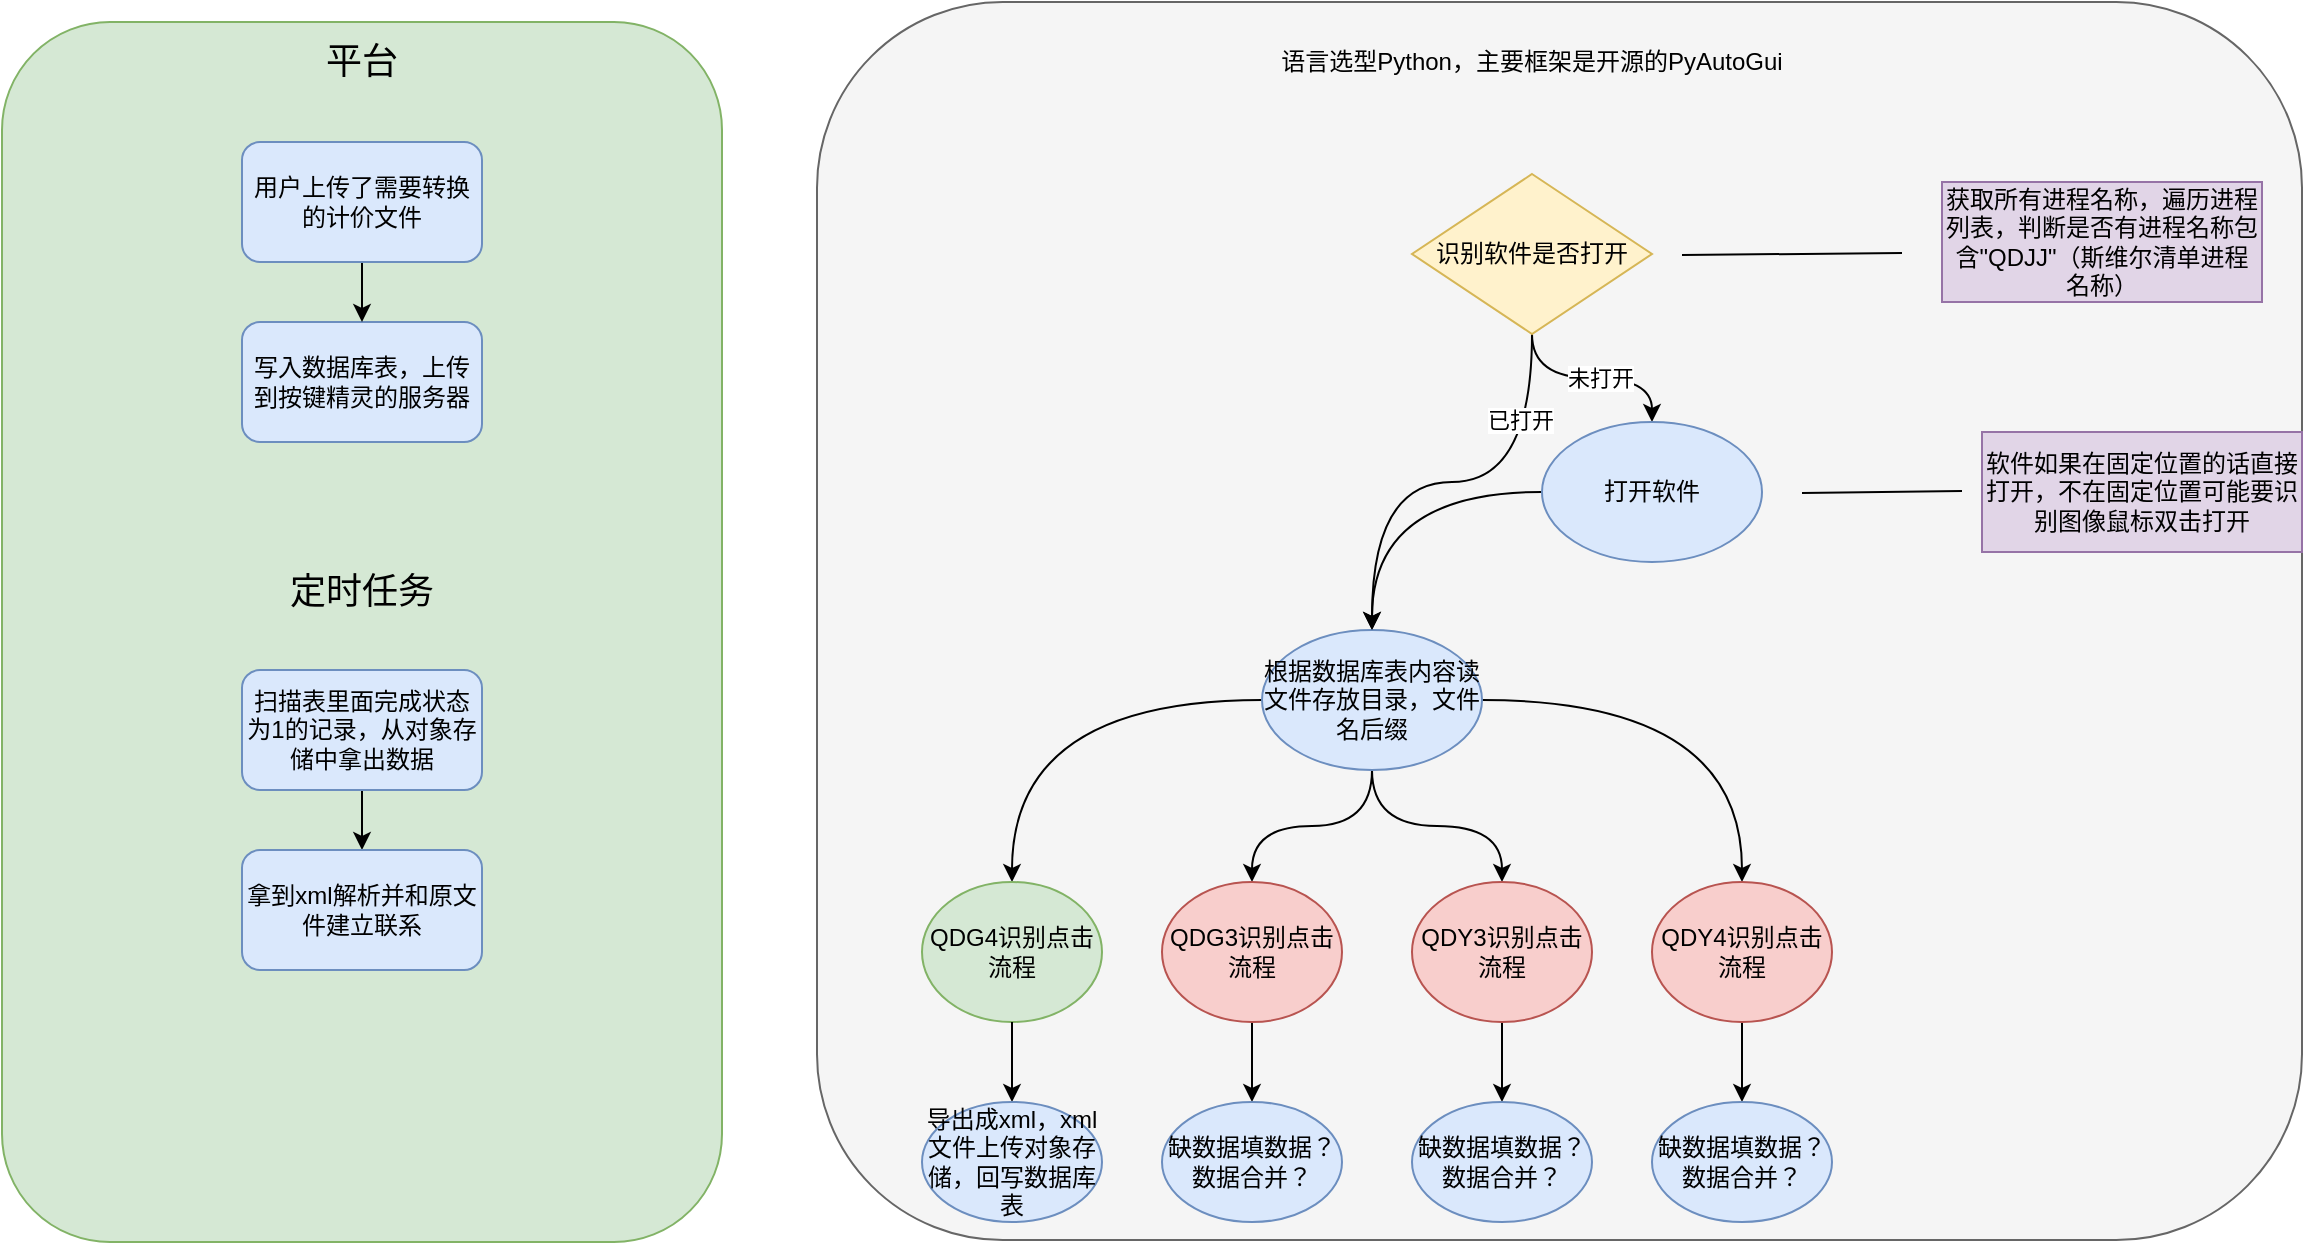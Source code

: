 <mxfile version="22.0.8" type="github">
  <diagram name="第 1 页" id="XcguhHvhLcfJdZDpbNF1">
    <mxGraphModel dx="2487" dy="893" grid="1" gridSize="10" guides="1" tooltips="1" connect="1" arrows="1" fold="1" page="1" pageScale="1" pageWidth="1169" pageHeight="827" math="0" shadow="0">
      <root>
        <mxCell id="0" />
        <mxCell id="1" parent="0" />
        <mxCell id="VwuTi81mU0uZaIsVO0Tc-49" value="" style="rounded=1;whiteSpace=wrap;html=1;fillColor=#f5f5f5;fontColor=#333333;strokeColor=#666666;" vertex="1" parent="1">
          <mxGeometry x="-102.5" y="10" width="742.5" height="619" as="geometry" />
        </mxCell>
        <mxCell id="VwuTi81mU0uZaIsVO0Tc-5" value="语言选型Python，主要框架是开源的PyAutoGui" style="text;html=1;strokeColor=none;fillColor=none;align=center;verticalAlign=middle;whiteSpace=wrap;rounded=0;" vertex="1" parent="1">
          <mxGeometry x="100" y="35" width="310" height="10" as="geometry" />
        </mxCell>
        <mxCell id="VwuTi81mU0uZaIsVO0Tc-8" value="" style="endArrow=none;html=1;rounded=0;" edge="1" parent="1">
          <mxGeometry width="50" height="50" relative="1" as="geometry">
            <mxPoint x="330" y="136.5" as="sourcePoint" />
            <mxPoint x="440" y="135.5" as="targetPoint" />
          </mxGeometry>
        </mxCell>
        <mxCell id="VwuTi81mU0uZaIsVO0Tc-9" value="获取所有进程名称，遍历进程列表，判断是否有进程名称包含&quot;QDJJ&quot;（斯维尔清单进程名称）" style="rounded=0;whiteSpace=wrap;html=1;fillColor=#e1d5e7;strokeColor=#9673a6;" vertex="1" parent="1">
          <mxGeometry x="460" y="100" width="160" height="60" as="geometry" />
        </mxCell>
        <mxCell id="VwuTi81mU0uZaIsVO0Tc-24" style="edgeStyle=orthogonalEdgeStyle;orthogonalLoop=1;jettySize=auto;html=1;exitX=0.5;exitY=1;exitDx=0;exitDy=0;entryX=0.5;entryY=0;entryDx=0;entryDy=0;curved=1;" edge="1" parent="1" source="VwuTi81mU0uZaIsVO0Tc-10" target="VwuTi81mU0uZaIsVO0Tc-17">
          <mxGeometry relative="1" as="geometry" />
        </mxCell>
        <mxCell id="VwuTi81mU0uZaIsVO0Tc-27" value="已打开" style="edgeLabel;html=1;align=center;verticalAlign=middle;resizable=0;points=[];" vertex="1" connectable="0" parent="VwuTi81mU0uZaIsVO0Tc-24">
          <mxGeometry x="-0.623" y="-6" relative="1" as="geometry">
            <mxPoint as="offset" />
          </mxGeometry>
        </mxCell>
        <mxCell id="VwuTi81mU0uZaIsVO0Tc-25" style="edgeStyle=orthogonalEdgeStyle;orthogonalLoop=1;jettySize=auto;html=1;entryX=0.5;entryY=0;entryDx=0;entryDy=0;curved=1;" edge="1" parent="1" source="VwuTi81mU0uZaIsVO0Tc-10" target="VwuTi81mU0uZaIsVO0Tc-18">
          <mxGeometry relative="1" as="geometry" />
        </mxCell>
        <mxCell id="VwuTi81mU0uZaIsVO0Tc-28" value="未打开" style="edgeLabel;html=1;align=center;verticalAlign=middle;resizable=0;points=[];" vertex="1" connectable="0" parent="VwuTi81mU0uZaIsVO0Tc-25">
          <mxGeometry x="0.077" relative="1" as="geometry">
            <mxPoint as="offset" />
          </mxGeometry>
        </mxCell>
        <mxCell id="VwuTi81mU0uZaIsVO0Tc-10" value="识别软件是否打开" style="rhombus;whiteSpace=wrap;html=1;fillColor=#fff2cc;strokeColor=#d6b656;" vertex="1" parent="1">
          <mxGeometry x="195" y="96" width="120" height="80" as="geometry" />
        </mxCell>
        <mxCell id="VwuTi81mU0uZaIsVO0Tc-35" style="edgeStyle=orthogonalEdgeStyle;orthogonalLoop=1;jettySize=auto;html=1;entryX=0.5;entryY=0;entryDx=0;entryDy=0;curved=1;" edge="1" parent="1" source="VwuTi81mU0uZaIsVO0Tc-17" target="VwuTi81mU0uZaIsVO0Tc-30">
          <mxGeometry relative="1" as="geometry" />
        </mxCell>
        <mxCell id="VwuTi81mU0uZaIsVO0Tc-36" style="edgeStyle=orthogonalEdgeStyle;orthogonalLoop=1;jettySize=auto;html=1;entryX=0.5;entryY=0;entryDx=0;entryDy=0;curved=1;" edge="1" parent="1" source="VwuTi81mU0uZaIsVO0Tc-17" target="VwuTi81mU0uZaIsVO0Tc-31">
          <mxGeometry relative="1" as="geometry" />
        </mxCell>
        <mxCell id="VwuTi81mU0uZaIsVO0Tc-37" style="edgeStyle=orthogonalEdgeStyle;orthogonalLoop=1;jettySize=auto;html=1;entryX=0.5;entryY=0;entryDx=0;entryDy=0;curved=1;" edge="1" parent="1" source="VwuTi81mU0uZaIsVO0Tc-17" target="VwuTi81mU0uZaIsVO0Tc-33">
          <mxGeometry relative="1" as="geometry" />
        </mxCell>
        <mxCell id="VwuTi81mU0uZaIsVO0Tc-38" style="edgeStyle=orthogonalEdgeStyle;orthogonalLoop=1;jettySize=auto;html=1;entryX=0.5;entryY=0;entryDx=0;entryDy=0;curved=1;" edge="1" parent="1" source="VwuTi81mU0uZaIsVO0Tc-17" target="VwuTi81mU0uZaIsVO0Tc-34">
          <mxGeometry relative="1" as="geometry" />
        </mxCell>
        <mxCell id="VwuTi81mU0uZaIsVO0Tc-17" value="根据数据库表内容读文件存放目录，文件名后缀" style="ellipse;whiteSpace=wrap;html=1;fillColor=#dae8fc;strokeColor=#6c8ebf;" vertex="1" parent="1">
          <mxGeometry x="120" y="324" width="110" height="70" as="geometry" />
        </mxCell>
        <mxCell id="VwuTi81mU0uZaIsVO0Tc-26" style="edgeStyle=orthogonalEdgeStyle;orthogonalLoop=1;jettySize=auto;html=1;entryX=0.5;entryY=0;entryDx=0;entryDy=0;curved=1;" edge="1" parent="1" source="VwuTi81mU0uZaIsVO0Tc-18" target="VwuTi81mU0uZaIsVO0Tc-17">
          <mxGeometry relative="1" as="geometry" />
        </mxCell>
        <mxCell id="VwuTi81mU0uZaIsVO0Tc-18" value="打开软件" style="ellipse;whiteSpace=wrap;html=1;fillColor=#dae8fc;strokeColor=#6c8ebf;" vertex="1" parent="1">
          <mxGeometry x="260" y="220" width="110" height="70" as="geometry" />
        </mxCell>
        <mxCell id="VwuTi81mU0uZaIsVO0Tc-19" value="软件如果在固定位置的话直接打开，不在固定位置可能要识别图像鼠标双击打开" style="rounded=0;whiteSpace=wrap;html=1;fillColor=#e1d5e7;strokeColor=#9673a6;" vertex="1" parent="1">
          <mxGeometry x="480" y="225" width="160" height="60" as="geometry" />
        </mxCell>
        <mxCell id="VwuTi81mU0uZaIsVO0Tc-20" value="" style="endArrow=none;html=1;rounded=0;" edge="1" parent="1">
          <mxGeometry width="50" height="50" relative="1" as="geometry">
            <mxPoint x="390" y="255.5" as="sourcePoint" />
            <mxPoint x="470" y="254.5" as="targetPoint" />
          </mxGeometry>
        </mxCell>
        <mxCell id="VwuTi81mU0uZaIsVO0Tc-30" value="QDG4识别点击流程" style="ellipse;whiteSpace=wrap;html=1;fillColor=#d5e8d4;strokeColor=#82b366;" vertex="1" parent="1">
          <mxGeometry x="-50" y="450" width="90" height="70" as="geometry" />
        </mxCell>
        <mxCell id="VwuTi81mU0uZaIsVO0Tc-42" style="edgeStyle=orthogonalEdgeStyle;rounded=0;orthogonalLoop=1;jettySize=auto;html=1;entryX=0.5;entryY=0;entryDx=0;entryDy=0;" edge="1" parent="1" source="VwuTi81mU0uZaIsVO0Tc-31" target="VwuTi81mU0uZaIsVO0Tc-44">
          <mxGeometry relative="1" as="geometry">
            <mxPoint x="115" y="550" as="targetPoint" />
          </mxGeometry>
        </mxCell>
        <mxCell id="VwuTi81mU0uZaIsVO0Tc-31" value="QDG3识别点击流程" style="ellipse;whiteSpace=wrap;html=1;fillColor=#f8cecc;strokeColor=#b85450;" vertex="1" parent="1">
          <mxGeometry x="70" y="450" width="90" height="70" as="geometry" />
        </mxCell>
        <mxCell id="VwuTi81mU0uZaIsVO0Tc-46" style="edgeStyle=orthogonalEdgeStyle;rounded=0;orthogonalLoop=1;jettySize=auto;html=1;entryX=0.5;entryY=0;entryDx=0;entryDy=0;" edge="1" parent="1" source="VwuTi81mU0uZaIsVO0Tc-33" target="VwuTi81mU0uZaIsVO0Tc-45">
          <mxGeometry relative="1" as="geometry" />
        </mxCell>
        <mxCell id="VwuTi81mU0uZaIsVO0Tc-33" value="QDY3识别点击流程" style="ellipse;whiteSpace=wrap;html=1;fillColor=#f8cecc;strokeColor=#b85450;" vertex="1" parent="1">
          <mxGeometry x="195" y="450" width="90" height="70" as="geometry" />
        </mxCell>
        <mxCell id="VwuTi81mU0uZaIsVO0Tc-48" style="edgeStyle=orthogonalEdgeStyle;rounded=0;orthogonalLoop=1;jettySize=auto;html=1;entryX=0.5;entryY=0;entryDx=0;entryDy=0;" edge="1" parent="1" source="VwuTi81mU0uZaIsVO0Tc-34" target="VwuTi81mU0uZaIsVO0Tc-47">
          <mxGeometry relative="1" as="geometry" />
        </mxCell>
        <mxCell id="VwuTi81mU0uZaIsVO0Tc-34" value="QDY4识别点击流程" style="ellipse;whiteSpace=wrap;html=1;fillColor=#f8cecc;strokeColor=#b85450;" vertex="1" parent="1">
          <mxGeometry x="315" y="450" width="90" height="70" as="geometry" />
        </mxCell>
        <mxCell id="VwuTi81mU0uZaIsVO0Tc-39" value="" style="endArrow=classic;html=1;rounded=0;exitX=0.5;exitY=1;exitDx=0;exitDy=0;entryX=0.5;entryY=0;entryDx=0;entryDy=0;" edge="1" parent="1" source="VwuTi81mU0uZaIsVO0Tc-30" target="VwuTi81mU0uZaIsVO0Tc-43">
          <mxGeometry width="50" height="50" relative="1" as="geometry">
            <mxPoint x="20" y="630" as="sourcePoint" />
            <mxPoint x="-5" y="560" as="targetPoint" />
          </mxGeometry>
        </mxCell>
        <mxCell id="VwuTi81mU0uZaIsVO0Tc-43" value="导出成xml，xml文件上传对象存储，回写数据库表" style="ellipse;whiteSpace=wrap;html=1;fillColor=#dae8fc;strokeColor=#6c8ebf;" vertex="1" parent="1">
          <mxGeometry x="-50" y="560" width="90" height="60" as="geometry" />
        </mxCell>
        <mxCell id="VwuTi81mU0uZaIsVO0Tc-44" value="缺数据填数据？数据合并？" style="ellipse;whiteSpace=wrap;html=1;fillColor=#dae8fc;strokeColor=#6c8ebf;" vertex="1" parent="1">
          <mxGeometry x="70" y="560" width="90" height="60" as="geometry" />
        </mxCell>
        <mxCell id="VwuTi81mU0uZaIsVO0Tc-45" value="缺数据填数据？数据合并？" style="ellipse;whiteSpace=wrap;html=1;fillColor=#dae8fc;strokeColor=#6c8ebf;" vertex="1" parent="1">
          <mxGeometry x="195" y="560" width="90" height="60" as="geometry" />
        </mxCell>
        <mxCell id="VwuTi81mU0uZaIsVO0Tc-47" value="缺数据填数据？数据合并？" style="ellipse;whiteSpace=wrap;html=1;fillColor=#dae8fc;strokeColor=#6c8ebf;" vertex="1" parent="1">
          <mxGeometry x="315" y="560" width="90" height="60" as="geometry" />
        </mxCell>
        <mxCell id="VwuTi81mU0uZaIsVO0Tc-50" value="" style="rounded=1;whiteSpace=wrap;html=1;fillColor=#d5e8d4;strokeColor=#82b366;" vertex="1" parent="1">
          <mxGeometry x="-510" y="20" width="360" height="610" as="geometry" />
        </mxCell>
        <mxCell id="VwuTi81mU0uZaIsVO0Tc-53" value="&lt;font style=&quot;font-size: 18px;&quot;&gt;平台&lt;/font&gt;" style="text;html=1;strokeColor=none;fillColor=none;align=center;verticalAlign=middle;whiteSpace=wrap;rounded=0;" vertex="1" parent="1">
          <mxGeometry x="-445" y="35" width="230" height="10" as="geometry" />
        </mxCell>
        <mxCell id="VwuTi81mU0uZaIsVO0Tc-54" value="写入数据库表，上传到按键精灵的服务器" style="rounded=1;whiteSpace=wrap;html=1;fillColor=#dae8fc;strokeColor=#6c8ebf;" vertex="1" parent="1">
          <mxGeometry x="-390" y="170" width="120" height="60" as="geometry" />
        </mxCell>
        <mxCell id="VwuTi81mU0uZaIsVO0Tc-56" style="edgeStyle=orthogonalEdgeStyle;rounded=0;orthogonalLoop=1;jettySize=auto;html=1;entryX=0.5;entryY=0;entryDx=0;entryDy=0;" edge="1" parent="1" source="VwuTi81mU0uZaIsVO0Tc-55" target="VwuTi81mU0uZaIsVO0Tc-54">
          <mxGeometry relative="1" as="geometry" />
        </mxCell>
        <mxCell id="VwuTi81mU0uZaIsVO0Tc-55" value="用户上传了需要转换的计价文件" style="rounded=1;whiteSpace=wrap;html=1;fillColor=#dae8fc;strokeColor=#6c8ebf;" vertex="1" parent="1">
          <mxGeometry x="-390" y="80" width="120" height="60" as="geometry" />
        </mxCell>
        <mxCell id="VwuTi81mU0uZaIsVO0Tc-61" style="edgeStyle=orthogonalEdgeStyle;rounded=0;orthogonalLoop=1;jettySize=auto;html=1;" edge="1" parent="1" source="VwuTi81mU0uZaIsVO0Tc-57" target="VwuTi81mU0uZaIsVO0Tc-60">
          <mxGeometry relative="1" as="geometry" />
        </mxCell>
        <mxCell id="VwuTi81mU0uZaIsVO0Tc-57" value="扫描表里面完成状态为1的记录，从对象存储中拿出数据" style="rounded=1;whiteSpace=wrap;html=1;fillColor=#dae8fc;strokeColor=#6c8ebf;" vertex="1" parent="1">
          <mxGeometry x="-390" y="344" width="120" height="60" as="geometry" />
        </mxCell>
        <mxCell id="VwuTi81mU0uZaIsVO0Tc-58" value="&lt;font style=&quot;font-size: 18px;&quot;&gt;定时任务&lt;/font&gt;" style="text;html=1;strokeColor=none;fillColor=none;align=center;verticalAlign=middle;whiteSpace=wrap;rounded=0;" vertex="1" parent="1">
          <mxGeometry x="-445" y="300" width="230" height="10" as="geometry" />
        </mxCell>
        <mxCell id="VwuTi81mU0uZaIsVO0Tc-60" value="拿到xml解析并和原文件建立联系" style="rounded=1;whiteSpace=wrap;html=1;fillColor=#dae8fc;strokeColor=#6c8ebf;" vertex="1" parent="1">
          <mxGeometry x="-390" y="434" width="120" height="60" as="geometry" />
        </mxCell>
      </root>
    </mxGraphModel>
  </diagram>
</mxfile>
